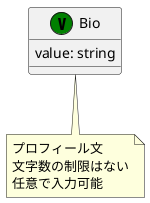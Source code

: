 @startuml Bio

class "Bio" as Bio << (V, green) >> {
    value: string
}

note bottom of Bio
    プロフィール文
    文字数の制限はない
    任意で入力可能
end note

@enduml
